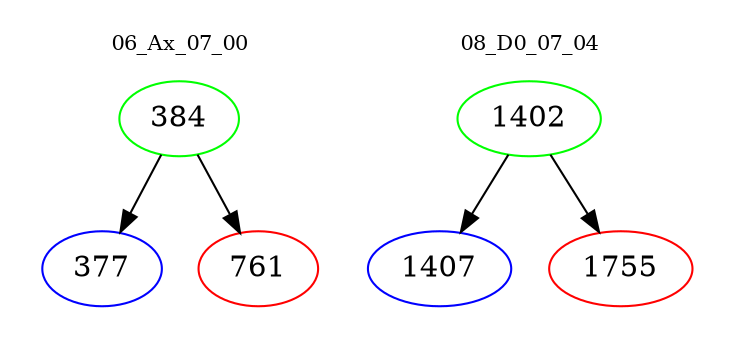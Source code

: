 digraph{
subgraph cluster_0 {
color = white
label = "06_Ax_07_00";
fontsize=10;
T0_384 [label="384", color="green"]
T0_384 -> T0_377 [color="black"]
T0_377 [label="377", color="blue"]
T0_384 -> T0_761 [color="black"]
T0_761 [label="761", color="red"]
}
subgraph cluster_1 {
color = white
label = "08_D0_07_04";
fontsize=10;
T1_1402 [label="1402", color="green"]
T1_1402 -> T1_1407 [color="black"]
T1_1407 [label="1407", color="blue"]
T1_1402 -> T1_1755 [color="black"]
T1_1755 [label="1755", color="red"]
}
}
